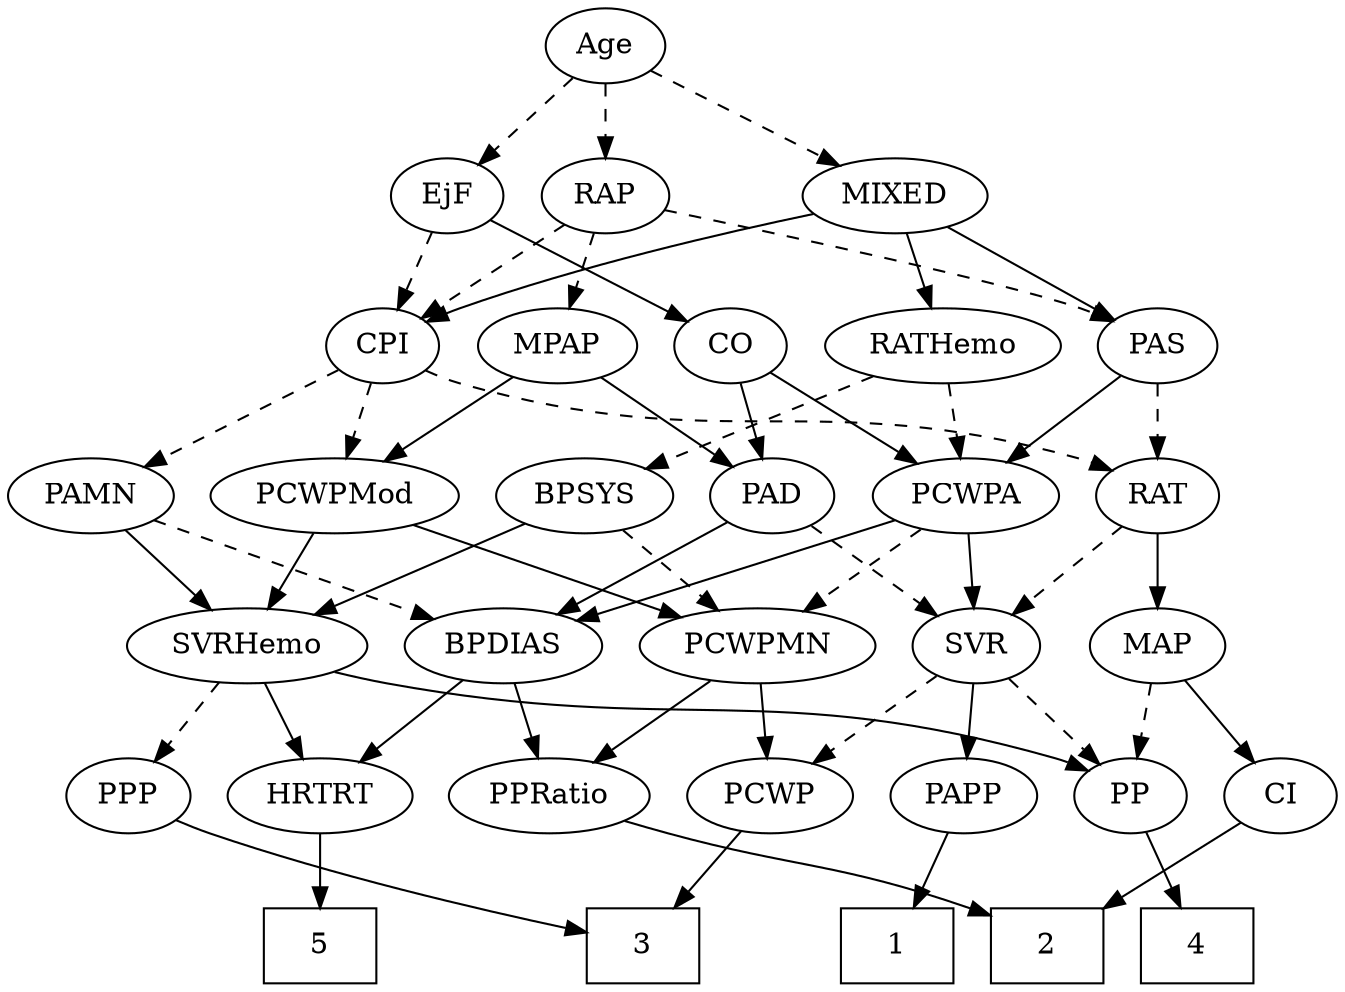 strict digraph {
	graph [bb="0,0,598.4,468"];
	node [label="\N"];
	1	[height=0.5,
		pos="388.4,18",
		shape=box,
		width=0.75];
	2	[height=0.5,
		pos="460.4,18",
		shape=box,
		width=0.75];
	3	[height=0.5,
		pos="284.4,18",
		shape=box,
		width=0.75];
	4	[height=0.5,
		pos="532.4,18",
		shape=box,
		width=0.75];
	5	[height=0.5,
		pos="147.4,18",
		shape=box,
		width=0.75];
	Age	[height=0.5,
		pos="263.4,450",
		width=0.75];
	EjF	[height=0.5,
		pos="190.4,378",
		width=0.75];
	Age -> EjF	[pos="e,205.15,393.14 248.62,434.83 238.23,424.87 224.15,411.37 212.44,400.14",
		style=dashed];
	RAP	[height=0.5,
		pos="263.4,378",
		width=0.77632];
	Age -> RAP	[pos="e,263.4,396.1 263.4,431.7 263.4,423.98 263.4,414.71 263.4,406.11",
		style=dashed];
	MIXED	[height=0.5,
		pos="393.4,378",
		width=1.1193];
	Age -> MIXED	[pos="e,368.33,392.5 283.71,438.06 303.97,427.15 335.46,410.19 359.52,397.24",
		style=dashed];
	CO	[height=0.5,
		pos="321.4,306",
		width=0.75];
	EjF -> CO	[pos="e,301.07,317.86 210.87,366.06 232.69,354.4 267.44,335.83 292.14,322.63",
		style=solid];
	CPI	[height=0.5,
		pos="161.4,306",
		width=0.75];
	EjF -> CPI	[pos="e,168.22,323.47 183.52,360.41 180.13,352.22 175.95,342.14 172.15,332.95",
		style=dashed];
	MPAP	[height=0.5,
		pos="241.4,306",
		width=0.97491];
	RAP -> MPAP	[pos="e,246.83,324.28 258.07,360.05 255.62,352.26 252.66,342.82 249.91,334.08",
		style=dashed];
	PAS	[height=0.5,
		pos="509.4,306",
		width=0.75];
	RAP -> PAS	[pos="e,488.37,317.77 289.46,371.09 337.75,360.03 439.33,336.21 473.4,324 475.25,323.34 477.14,322.61 479.03,321.84",
		style=dashed];
	RAP -> CPI	[pos="e,179.64,319.52 244.69,364.16 228.77,353.24 205.73,337.43 187.92,325.2",
		style=dashed];
	MIXED -> PAS	[pos="e,489.99,318.71 416.31,363.17 434.98,351.91 461.41,335.96 481.34,323.93",
		style=solid];
	RATHemo	[height=0.5,
		pos="415.4,306",
		width=1.3721];
	MIXED -> RATHemo	[pos="e,409.97,324.28 398.72,360.05 401.17,352.26 404.14,342.82 406.89,334.08",
		style=solid];
	MIXED -> CPI	[pos="e,182.45,317.7 357.76,369.37 318.02,360.4 252.15,344.15 197.4,324 195.55,323.32 193.66,322.58 191.78,321.8",
		style=solid];
	PAD	[height=0.5,
		pos="334.4,234",
		width=0.79437];
	MPAP -> PAD	[pos="e,316.72,248.3 260.67,290.5 274.58,280.02 293.52,265.77 308.72,254.33",
		style=solid];
	PCWPMod	[height=0.5,
		pos="142.4,234",
		width=1.4443];
	MPAP -> PCWPMod	[pos="e,164.12,250.36 221.36,290.83 207.35,280.92 188.38,267.51 172.54,256.31",
		style=solid];
	BPSYS	[height=0.5,
		pos="250.4,234",
		width=1.0471];
	PCWPMN	[height=0.5,
		pos="331.4,162",
		width=1.3902];
	BPSYS -> PCWPMN	[pos="e,313.01,178.89 267.97,217.81 278.89,208.38 293.12,196.08 305.33,185.53",
		style=dashed];
	SVRHemo	[height=0.5,
		pos="111.4,162",
		width=1.3902];
	BPSYS -> SVRHemo	[pos="e,139.24,177.02 225.22,220.32 203.72,209.49 172.5,193.77 148.19,181.53",
		style=solid];
	SVR	[height=0.5,
		pos="427.4,162",
		width=0.77632];
	PAD -> SVR	[pos="e,409.84,176.22 352.33,219.5 366.31,208.98 385.92,194.22 401.6,182.42",
		style=dashed];
	BPDIAS	[height=0.5,
		pos="221.4,162",
		width=1.1735];
	PAD -> BPDIAS	[pos="e,244.36,177.22 314.71,220.81 297.71,210.28 272.84,194.87 253.05,182.61",
		style=solid];
	CO -> PAD	[pos="e,331.19,252.28 324.54,288.05 325.98,280.35 327.71,271.03 329.31,262.36",
		style=solid];
	PCWPA	[height=0.5,
		pos="422.4,234",
		width=1.1555];
	CO -> PCWPA	[pos="e,401.35,249.59 339.45,292.49 354.24,282.24 375.46,267.53 392.73,255.56",
		style=solid];
	RAT	[height=0.5,
		pos="509.4,234",
		width=0.75827];
	PAS -> RAT	[pos="e,509.4,252.1 509.4,287.7 509.4,279.98 509.4,270.71 509.4,262.11",
		style=dashed];
	PAS -> PCWPA	[pos="e,441.23,250.16 492.62,291.5 480.32,281.61 463.37,267.96 449.2,256.56",
		style=solid];
	PAMN	[height=0.5,
		pos="36.397,234",
		width=1.011];
	PAMN -> SVRHemo	[pos="e,94.111,179.13 52.671,217.81 62.612,208.53 75.521,196.48 86.703,186.05",
		style=solid];
	PAMN -> BPDIAS	[pos="e,190.88,174.55 64.494,222.37 95.631,210.59 146.1,191.49 181.36,178.15",
		style=dashed];
	RATHemo -> BPSYS	[pos="e,277.73,246.6 384.36,291.83 356.77,280.13 316.39,263 287.18,250.6",
		style=dashed];
	RATHemo -> PCWPA	[pos="e,420.69,252.1 417.13,287.7 417.9,279.98 418.83,270.71 419.69,262.11",
		style=dashed];
	CPI -> PAMN	[pos="e,59.837,248.13 141.31,293.75 121.78,282.82 91.787,266.02 68.864,253.18",
		style=dashed];
	CPI -> RAT	[pos="e,488.89,246.03 181.9,293.97 186.86,291.69 192.22,289.52 197.4,288 316.1,253.17 354.7,286.83 473.4,252 475.34,251.43 477.3,250.77 \
479.27,250.05",
		style=dashed];
	CPI -> PCWPMod	[pos="e,147.09,252.28 156.8,288.05 154.68,280.26 152.12,270.82 149.75,262.08",
		style=dashed];
	RAT -> SVR	[pos="e,443.56,176.8 493.2,219.17 481.29,209.01 464.92,195.03 451.48,183.56",
		style=dashed];
	MAP	[height=0.5,
		pos="509.4,162",
		width=0.84854];
	RAT -> MAP	[pos="e,509.4,180.1 509.4,215.7 509.4,207.98 509.4,198.71 509.4,190.11",
		style=solid];
	PP	[height=0.5,
		pos="499.4,90",
		width=0.75];
	SVR -> PP	[pos="e,484.5,105.49 442.32,146.5 452.36,136.73 465.77,123.69 477.08,112.7",
		style=dashed];
	PCWP	[height=0.5,
		pos="337.4,90",
		width=0.97491];
	SVR -> PCWP	[pos="e,355.94,105.42 410.04,147.5 397.06,137.41 379.07,123.41 364.24,111.88",
		style=dashed];
	PAPP	[height=0.5,
		pos="422.4,90",
		width=0.88464];
	SVR -> PAPP	[pos="e,423.62,108.1 426.16,143.7 425.61,135.98 424.95,126.71 424.33,118.11",
		style=solid];
	PCWPMod -> PCWPMN	[pos="e,297.74,175.46 176.62,220.32 207.9,208.74 254.28,191.56 288.12,179.03",
		style=solid];
	PCWPMod -> SVRHemo	[pos="e,119.05,180.28 134.89,216.05 131.37,208.09 127.08,198.41 123.14,189.51",
		style=solid];
	PCWPA -> SVR	[pos="e,426.18,180.1 423.63,215.7 424.18,207.98 424.85,198.71 425.46,190.11",
		style=solid];
	PCWPA -> PCWPMN	[pos="e,351.73,178.64 402.65,217.81 390.18,208.22 373.87,195.67 360,185",
		style=dashed];
	PCWPA -> BPDIAS	[pos="e,253.25,174.09 390.99,222.06 356.53,210.06 301.06,190.74 263,177.49",
		style=solid];
	PPRatio	[height=0.5,
		pos="244.4,90",
		width=1.1013];
	PCWPMN -> PPRatio	[pos="e,263.17,106.1 311.66,145.12 299.62,135.43 284.07,122.92 270.96,112.37",
		style=solid];
	PCWPMN -> PCWP	[pos="e,335.93,108.1 332.88,143.7 333.54,135.98 334.34,126.71 335.07,118.11",
		style=solid];
	SVRHemo -> PP	[pos="e,478.9,102.05 147.68,149.57 155.14,147.5 162.98,145.51 170.4,144 298.95,117.75 337.37,144.47 463.4,108 465.34,107.44 467.31,106.78 \
469.27,106.06",
		style=solid];
	PPP	[height=0.5,
		pos="62.397,90",
		width=0.75];
	SVRHemo -> PPP	[pos="e,73.254,106.51 99.784,144.41 93.631,135.62 85.961,124.66 79.172,114.96",
		style=dashed];
	HRTRT	[height=0.5,
		pos="147.4,90",
		width=1.1013];
	SVRHemo -> HRTRT	[pos="e,138.76,107.79 120.11,144.05 124.31,135.89 129.44,125.91 134.12,116.82",
		style=solid];
	BPDIAS -> PPRatio	[pos="e,238.72,108.28 226.96,144.05 229.55,136.18 232.69,126.62 235.59,117.79",
		style=solid];
	BPDIAS -> HRTRT	[pos="e,163.87,106.58 204.61,145.12 194.79,135.83 182.24,123.96 171.4,113.7",
		style=solid];
	MAP -> PP	[pos="e,501.86,108.28 506.98,144.05 505.87,136.35 504.54,127.03 503.31,118.36",
		style=dashed];
	CI	[height=0.5,
		pos="571.4,90",
		width=0.75];
	MAP -> CI	[pos="e,557.97,106.16 522.85,145.81 531.14,136.45 541.92,124.28 551.22,113.79",
		style=solid];
	PP -> 4	[pos="e,524.17,36.447 507.22,72.411 510.97,64.454 515.56,54.722 519.78,45.756",
		style=solid];
	PPP -> 3	[pos="e,257.15,25.278 83.469,78.345 88.309,76.096 93.479,73.847 98.397,72 148.82,53.056 209.09,37.043 247.06,27.726",
		style=solid];
	PPRatio -> 2	[pos="e,433.09,32.493 274.61,78.168 280.8,76.048 287.29,73.896 293.4,72 348.13,55.004 365.97,56.731 423.5,36.017",
		style=solid];
	PCWP -> 3	[pos="e,297.36,36.124 325.1,72.765 318.67,64.268 310.65,53.677 303.44,44.146",
		style=solid];
	CI -> 2	[pos="e,487.53,36.113 552.32,76.967 536.9,67.248 514.79,53.299 496.11,41.52",
		style=solid];
	PAPP -> 1	[pos="e,396.87,36.447 414.34,72.411 410.43,64.369 405.65,54.515 401.25,45.47",
		style=solid];
	HRTRT -> 5	[pos="e,147.4,36.104 147.4,71.697 147.4,63.983 147.4,54.712 147.4,46.112",
		style=solid];
}
